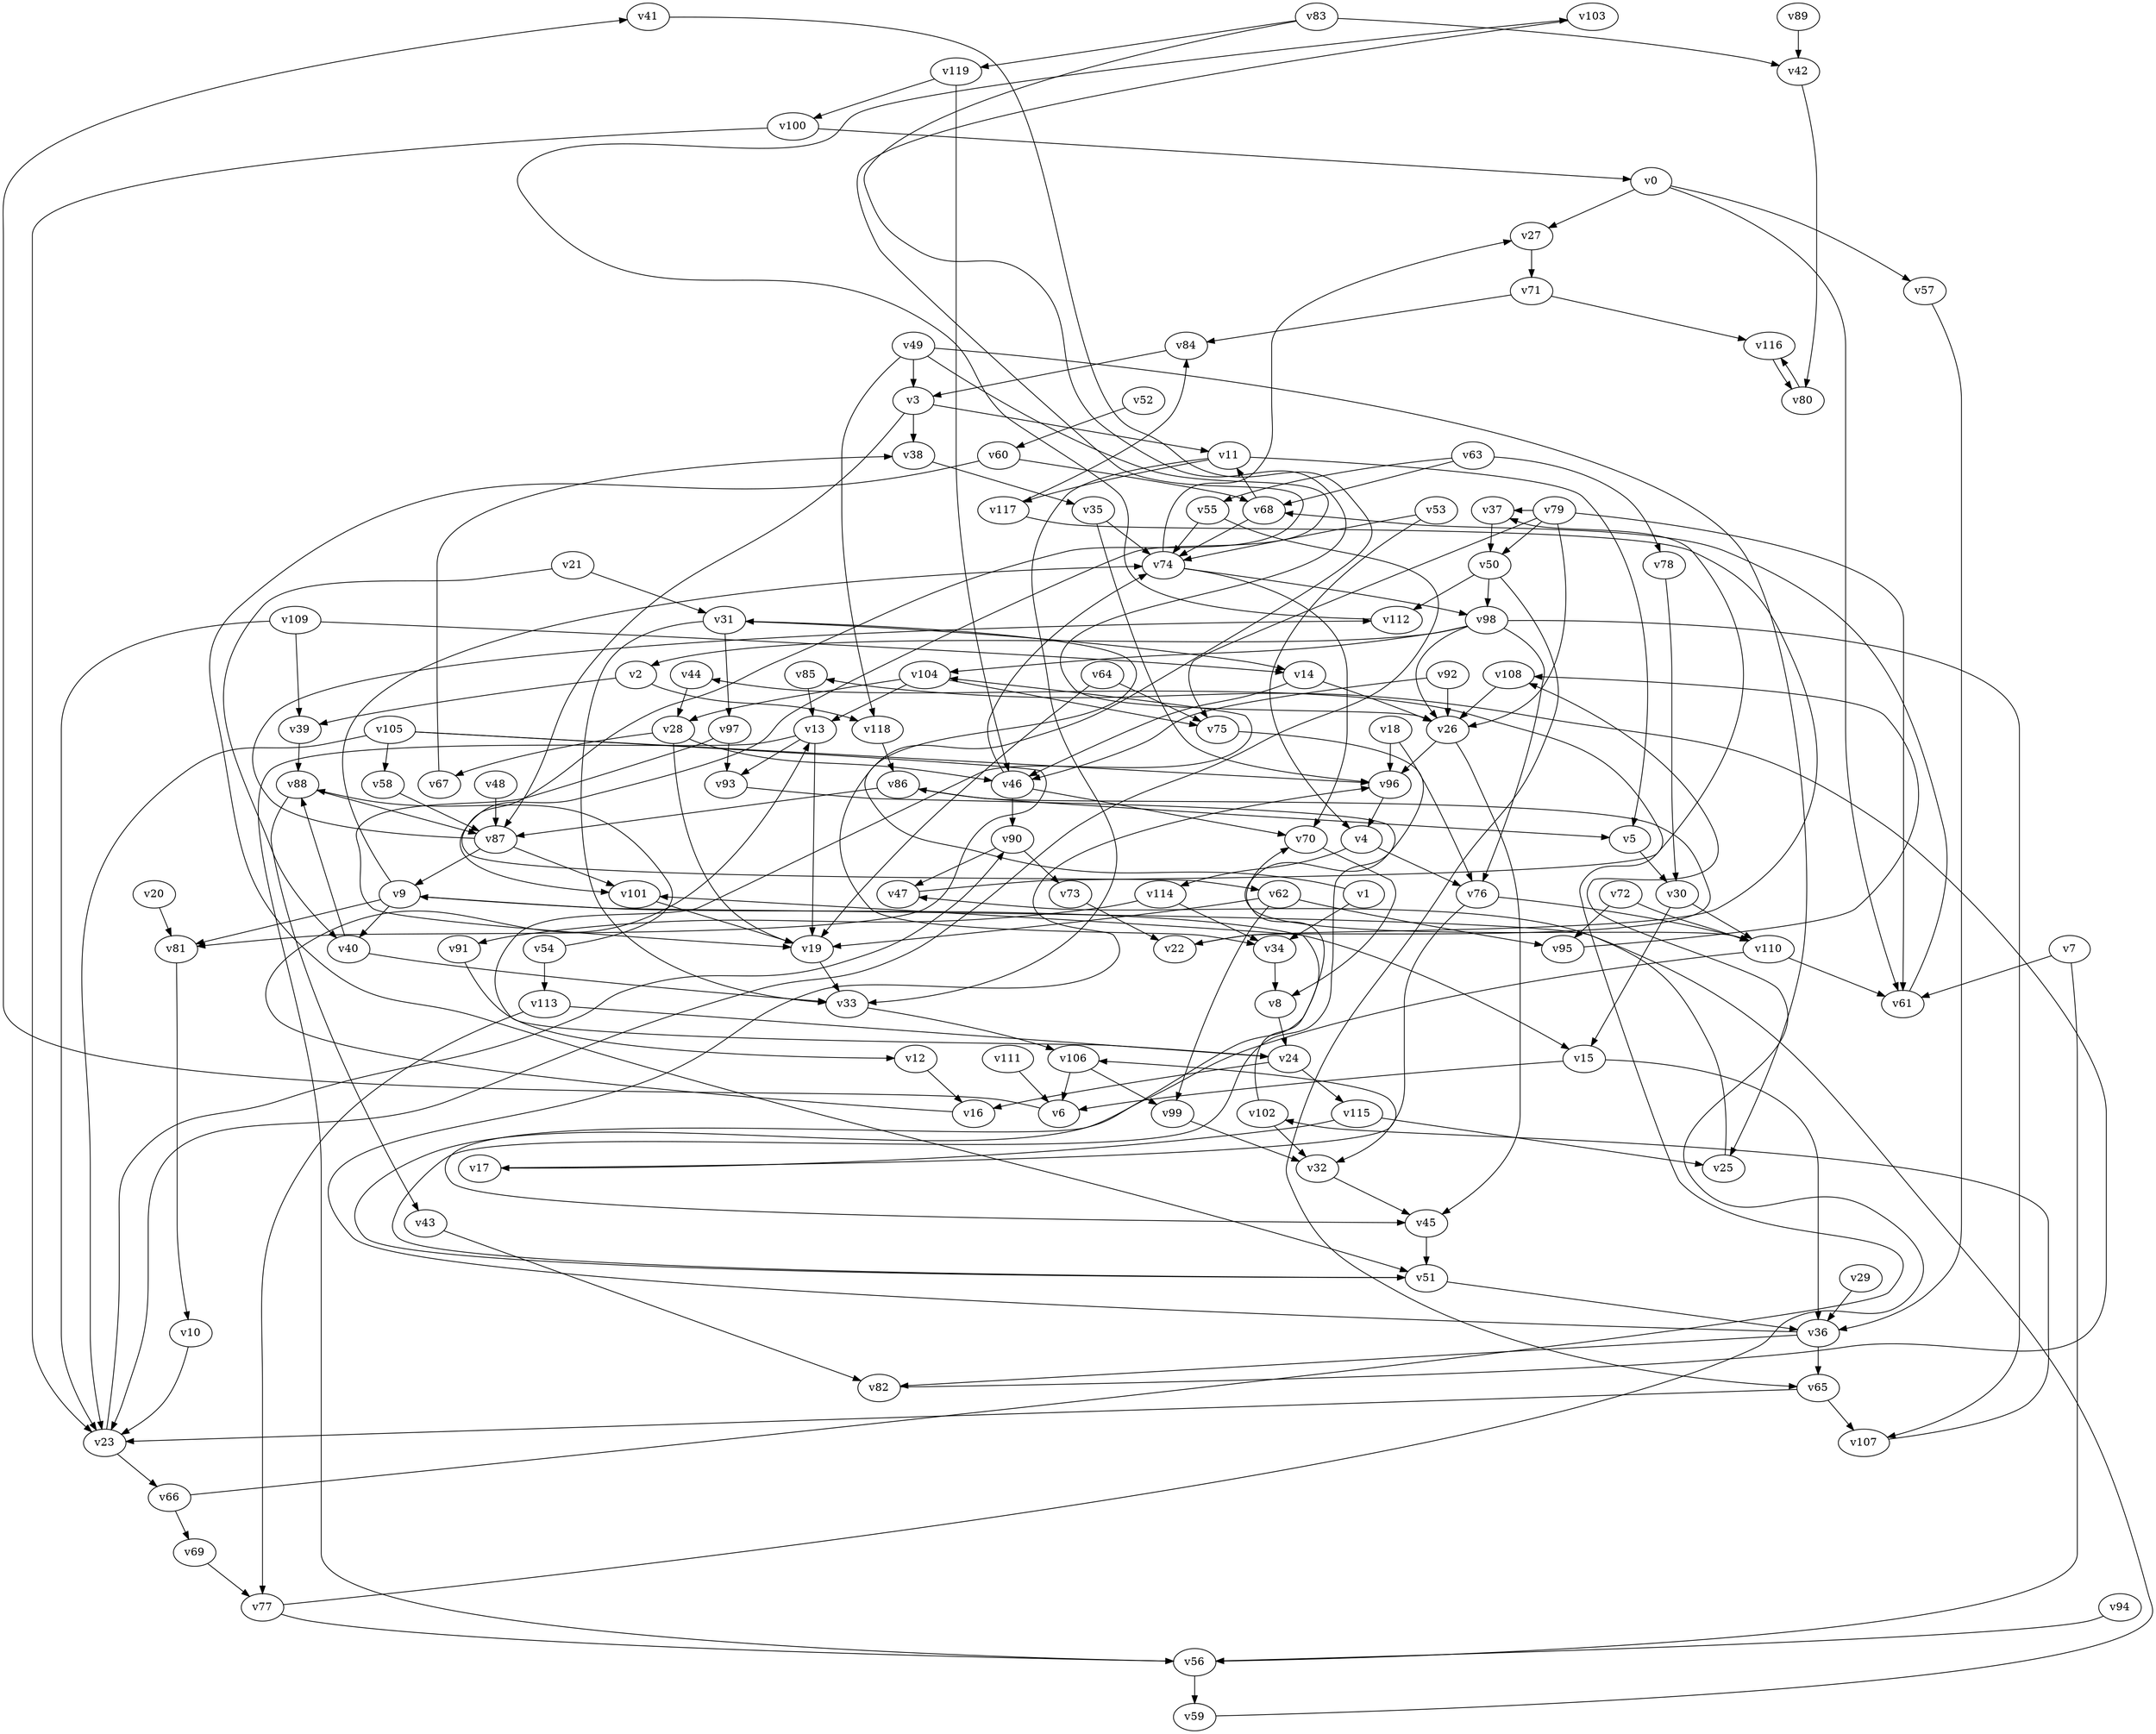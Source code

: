 // Benchmark game 173 - 120 vertices
// time_bound: 34
// targets: v94
digraph G {
    v0 [name="v0", player=1];
    v1 [name="v1", player=1];
    v2 [name="v2", player=1];
    v3 [name="v3", player=0];
    v4 [name="v4", player=1];
    v5 [name="v5", player=0];
    v6 [name="v6", player=0];
    v7 [name="v7", player=1];
    v8 [name="v8", player=1];
    v9 [name="v9", player=1];
    v10 [name="v10", player=0];
    v11 [name="v11", player=0];
    v12 [name="v12", player=0];
    v13 [name="v13", player=0];
    v14 [name="v14", player=0];
    v15 [name="v15", player=0];
    v16 [name="v16", player=1];
    v17 [name="v17", player=0];
    v18 [name="v18", player=0];
    v19 [name="v19", player=1];
    v20 [name="v20", player=0];
    v21 [name="v21", player=1];
    v22 [name="v22", player=1];
    v23 [name="v23", player=0];
    v24 [name="v24", player=0];
    v25 [name="v25", player=0];
    v26 [name="v26", player=1];
    v27 [name="v27", player=1];
    v28 [name="v28", player=0];
    v29 [name="v29", player=1];
    v30 [name="v30", player=0];
    v31 [name="v31", player=1];
    v32 [name="v32", player=0];
    v33 [name="v33", player=1];
    v34 [name="v34", player=1];
    v35 [name="v35", player=1];
    v36 [name="v36", player=1];
    v37 [name="v37", player=0];
    v38 [name="v38", player=1];
    v39 [name="v39", player=1];
    v40 [name="v40", player=0];
    v41 [name="v41", player=0];
    v42 [name="v42", player=1];
    v43 [name="v43", player=0];
    v44 [name="v44", player=1];
    v45 [name="v45", player=0];
    v46 [name="v46", player=1];
    v47 [name="v47", player=1];
    v48 [name="v48", player=0];
    v49 [name="v49", player=1];
    v50 [name="v50", player=0];
    v51 [name="v51", player=1];
    v52 [name="v52", player=0];
    v53 [name="v53", player=1];
    v54 [name="v54", player=0];
    v55 [name="v55", player=0];
    v56 [name="v56", player=1];
    v57 [name="v57", player=1];
    v58 [name="v58", player=0];
    v59 [name="v59", player=0];
    v60 [name="v60", player=0];
    v61 [name="v61", player=0];
    v62 [name="v62", player=0];
    v63 [name="v63", player=1];
    v64 [name="v64", player=1];
    v65 [name="v65", player=1];
    v66 [name="v66", player=0];
    v67 [name="v67", player=0];
    v68 [name="v68", player=1];
    v69 [name="v69", player=0];
    v70 [name="v70", player=0];
    v71 [name="v71", player=1];
    v72 [name="v72", player=0];
    v73 [name="v73", player=1];
    v74 [name="v74", player=0];
    v75 [name="v75", player=0];
    v76 [name="v76", player=0];
    v77 [name="v77", player=0];
    v78 [name="v78", player=1];
    v79 [name="v79", player=1];
    v80 [name="v80", player=1];
    v81 [name="v81", player=1];
    v82 [name="v82", player=0];
    v83 [name="v83", player=1];
    v84 [name="v84", player=0];
    v85 [name="v85", player=0];
    v86 [name="v86", player=0];
    v87 [name="v87", player=1];
    v88 [name="v88", player=0];
    v89 [name="v89", player=1];
    v90 [name="v90", player=1];
    v91 [name="v91", player=1];
    v92 [name="v92", player=1];
    v93 [name="v93", player=0];
    v94 [name="v94", player=1, target=1];
    v95 [name="v95", player=0];
    v96 [name="v96", player=0];
    v97 [name="v97", player=0];
    v98 [name="v98", player=0];
    v99 [name="v99", player=1];
    v100 [name="v100", player=0];
    v101 [name="v101", player=1];
    v102 [name="v102", player=1];
    v103 [name="v103", player=0];
    v104 [name="v104", player=1];
    v105 [name="v105", player=1];
    v106 [name="v106", player=0];
    v107 [name="v107", player=1];
    v108 [name="v108", player=1];
    v109 [name="v109", player=1];
    v110 [name="v110", player=0];
    v111 [name="v111", player=1];
    v112 [name="v112", player=0];
    v113 [name="v113", player=0];
    v114 [name="v114", player=1];
    v115 [name="v115", player=0];
    v116 [name="v116", player=0];
    v117 [name="v117", player=0];
    v118 [name="v118", player=1];
    v119 [name="v119", player=1];

    v0 -> v27;
    v1 -> v31 [constraint="t mod 4 == 2"];
    v2 -> v118;
    v3 -> v87;
    v4 -> v76;
    v5 -> v30;
    v6 -> v41 [constraint="t >= 2"];
    v7 -> v56;
    v8 -> v24;
    v9 -> v15;
    v10 -> v23;
    v11 -> v5;
    v12 -> v16;
    v13 -> v19;
    v14 -> v46 [constraint="t mod 3 == 1"];
    v15 -> v36;
    v16 -> v13 [constraint="t >= 2"];
    v17 -> v106 [constraint="t >= 1"];
    v18 -> v96;
    v19 -> v33;
    v20 -> v81;
    v21 -> v40;
    v22 -> v86 [constraint="t < 15"];
    v23 -> v90 [constraint="t >= 2"];
    v24 -> v104 [constraint="t >= 4"];
    v25 -> v9 [constraint="t < 7"];
    v26 -> v45;
    v27 -> v71;
    v28 -> v19;
    v29 -> v36;
    v30 -> v110;
    v31 -> v14;
    v32 -> v45;
    v33 -> v106;
    v34 -> v8;
    v35 -> v74;
    v36 -> v96 [constraint="t < 7"];
    v37 -> v50;
    v38 -> v35;
    v39 -> v88;
    v40 -> v33 [constraint="t >= 1"];
    v41 -> v34 [constraint="t >= 5"];
    v42 -> v80;
    v43 -> v82;
    v44 -> v28;
    v45 -> v51;
    v46 -> v70;
    v47 -> v44 [constraint="t >= 3"];
    v48 -> v87;
    v49 -> v101 [constraint="t >= 4"];
    v50 -> v65 [constraint="t < 5"];
    v51 -> v70 [constraint="t < 14"];
    v52 -> v60;
    v53 -> v4;
    v54 -> v88 [constraint="t < 8"];
    v55 -> v23 [constraint="t < 10"];
    v56 -> v59;
    v57 -> v36;
    v58 -> v87;
    v59 -> v47 [constraint="t >= 4"];
    v60 -> v51;
    v61 -> v68 [constraint="t >= 3"];
    v62 -> v99;
    v63 -> v55 [constraint="t >= 1"];
    v64 -> v19;
    v65 -> v23;
    v66 -> v37 [constraint="t < 13"];
    v67 -> v38;
    v68 -> v11 [constraint="t mod 3 == 1"];
    v69 -> v77;
    v70 -> v8;
    v71 -> v84;
    v72 -> v110;
    v73 -> v22;
    v74 -> v98;
    v75 -> v51 [constraint="t >= 4"];
    v76 -> v110 [constraint="t < 12"];
    v77 -> v108 [constraint="t < 15"];
    v78 -> v30;
    v79 -> v37 [constraint="t < 11"];
    v80 -> v116;
    v81 -> v10;
    v82 -> v85 [constraint="t < 12"];
    v83 -> v26 [constraint="t mod 5 == 2"];
    v84 -> v3;
    v85 -> v13;
    v86 -> v87;
    v87 -> v112 [constraint="t mod 2 == 1"];
    v88 -> v43;
    v89 -> v42;
    v90 -> v47;
    v91 -> v12;
    v92 -> v46 [constraint="t >= 3"];
    v93 -> v110 [constraint="t >= 1"];
    v94 -> v56;
    v95 -> v108 [constraint="t < 8"];
    v96 -> v4;
    v97 -> v19 [constraint="t >= 4"];
    v98 -> v2;
    v99 -> v32;
    v100 -> v0;
    v101 -> v19;
    v102 -> v101 [constraint="t mod 5 == 0"];
    v103 -> v62 [constraint="t mod 4 == 0"];
    v104 -> v75;
    v105 -> v81 [constraint="t >= 1"];
    v106 -> v99;
    v107 -> v102 [constraint="t < 10"];
    v108 -> v26;
    v109 -> v14;
    v110 -> v45 [constraint="t mod 2 == 0"];
    v111 -> v6;
    v112 -> v103 [constraint="t < 12"];
    v113 -> v77;
    v114 -> v34;
    v115 -> v25;
    v116 -> v80;
    v117 -> v22 [constraint="t mod 3 == 0"];
    v118 -> v86;
    v119 -> v100;
    v106 -> v6;
    v28 -> v46;
    v36 -> v65;
    v0 -> v61;
    v9 -> v74;
    v79 -> v75;
    v30 -> v15;
    v79 -> v50;
    v102 -> v32;
    v7 -> v61;
    v49 -> v3;
    v9 -> v40;
    v86 -> v5;
    v2 -> v39;
    v97 -> v93;
    v83 -> v119;
    v28 -> v67;
    v46 -> v90;
    v23 -> v66;
    v53 -> v74;
    v11 -> v33;
    v14 -> v26;
    v115 -> v17;
    v88 -> v87;
    v110 -> v61;
    v3 -> v38;
    v31 -> v97;
    v98 -> v76;
    v13 -> v56;
    v74 -> v70;
    v113 -> v24;
    v4 -> v114;
    v24 -> v16;
    v26 -> v96;
    v104 -> v13;
    v15 -> v6;
    v79 -> v26;
    v65 -> v107;
    v60 -> v68;
    v71 -> v116;
    v11 -> v117;
    v100 -> v23;
    v90 -> v73;
    v119 -> v46;
    v49 -> v118;
    v40 -> v88;
    v49 -> v25;
    v46 -> v74;
    v62 -> v19;
    v74 -> v27;
    v87 -> v9;
    v105 -> v23;
    v117 -> v84;
    v24 -> v115;
    v54 -> v113;
    v64 -> v75;
    v109 -> v23;
    v79 -> v61;
    v83 -> v42;
    v55 -> v74;
    v105 -> v96;
    v66 -> v69;
    v51 -> v36;
    v62 -> v95;
    v9 -> v81;
    v36 -> v82;
    v76 -> v32;
    v77 -> v56;
    v35 -> v96;
    v50 -> v112;
    v72 -> v95;
    v21 -> v31;
    v105 -> v58;
    v98 -> v107;
    v50 -> v98;
    v3 -> v11;
    v63 -> v78;
    v109 -> v39;
    v31 -> v33;
    v104 -> v28;
    v98 -> v26;
    v63 -> v68;
    v114 -> v91;
    v1 -> v34;
    v68 -> v74;
    v0 -> v57;
    v87 -> v101;
    v18 -> v76;
    v98 -> v104;
    v92 -> v26;
    v13 -> v93;
}
